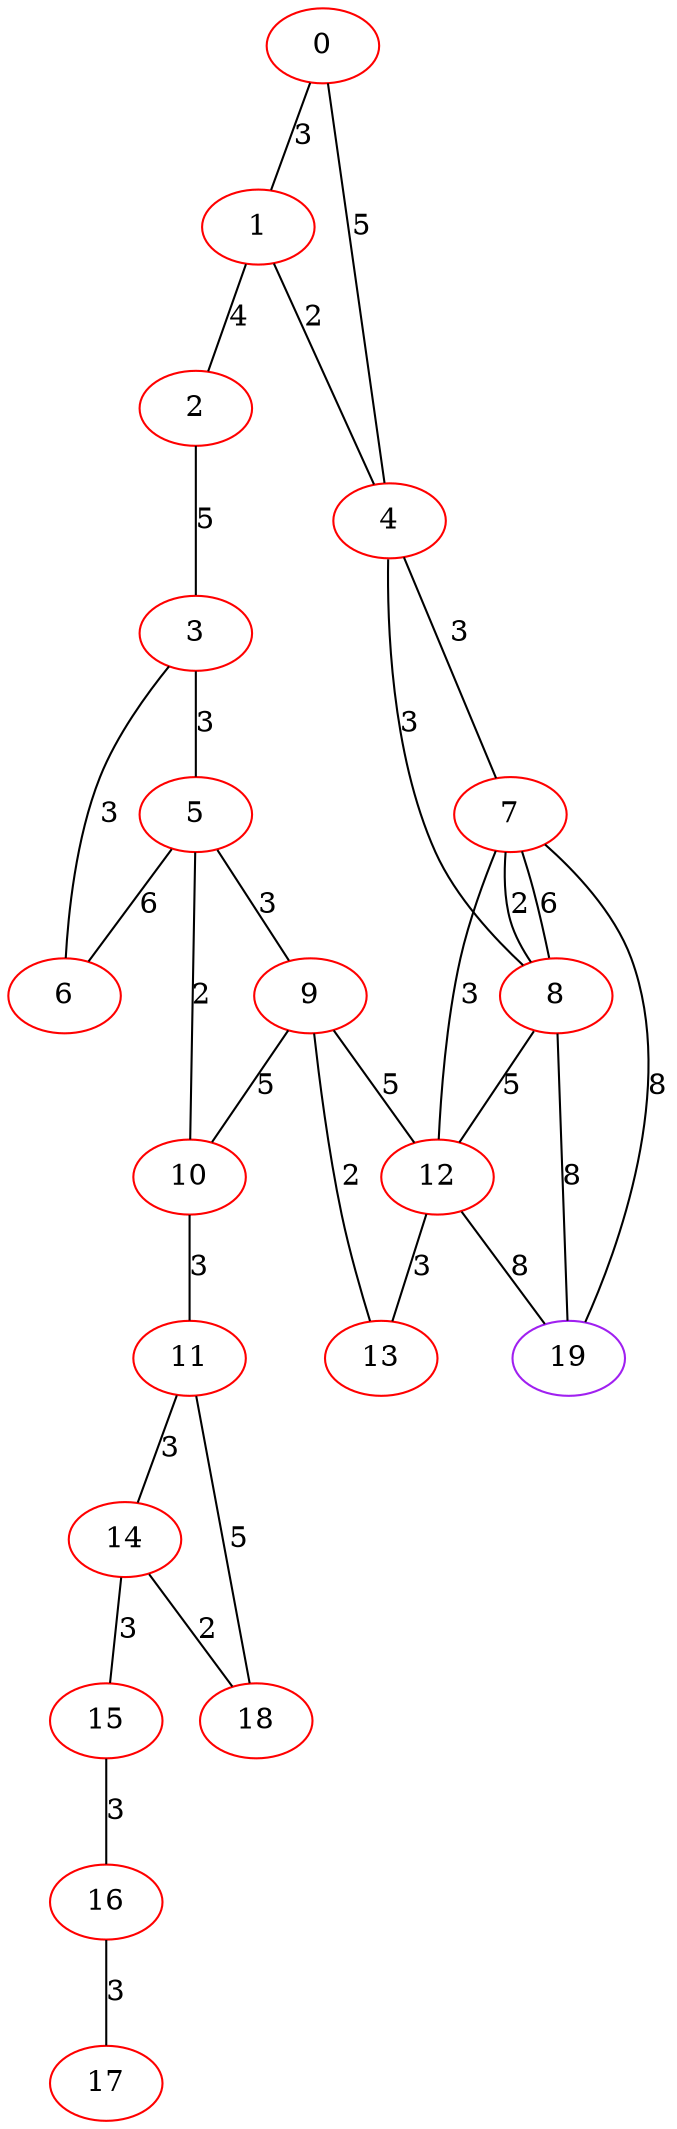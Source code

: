 graph "" {
0 [color=red, weight=1];
1 [color=red, weight=1];
2 [color=red, weight=1];
3 [color=red, weight=1];
4 [color=red, weight=1];
5 [color=red, weight=1];
6 [color=red, weight=1];
7 [color=red, weight=1];
8 [color=red, weight=1];
9 [color=red, weight=1];
10 [color=red, weight=1];
11 [color=red, weight=1];
12 [color=red, weight=1];
13 [color=red, weight=1];
14 [color=red, weight=1];
15 [color=red, weight=1];
16 [color=red, weight=1];
17 [color=red, weight=1];
18 [color=red, weight=1];
19 [color=purple, weight=4];
0 -- 1  [key=0, label=3];
0 -- 4  [key=0, label=5];
1 -- 2  [key=0, label=4];
1 -- 4  [key=0, label=2];
2 -- 3  [key=0, label=5];
3 -- 5  [key=0, label=3];
3 -- 6  [key=0, label=3];
4 -- 8  [key=0, label=3];
4 -- 7  [key=0, label=3];
5 -- 9  [key=0, label=3];
5 -- 10  [key=0, label=2];
5 -- 6  [key=0, label=6];
7 -- 8  [key=0, label=6];
7 -- 8  [key=1, label=2];
7 -- 12  [key=0, label=3];
7 -- 19  [key=0, label=8];
8 -- 12  [key=0, label=5];
8 -- 19  [key=0, label=8];
9 -- 10  [key=0, label=5];
9 -- 12  [key=0, label=5];
9 -- 13  [key=0, label=2];
10 -- 11  [key=0, label=3];
11 -- 18  [key=0, label=5];
11 -- 14  [key=0, label=3];
12 -- 19  [key=0, label=8];
12 -- 13  [key=0, label=3];
14 -- 18  [key=0, label=2];
14 -- 15  [key=0, label=3];
15 -- 16  [key=0, label=3];
16 -- 17  [key=0, label=3];
}
